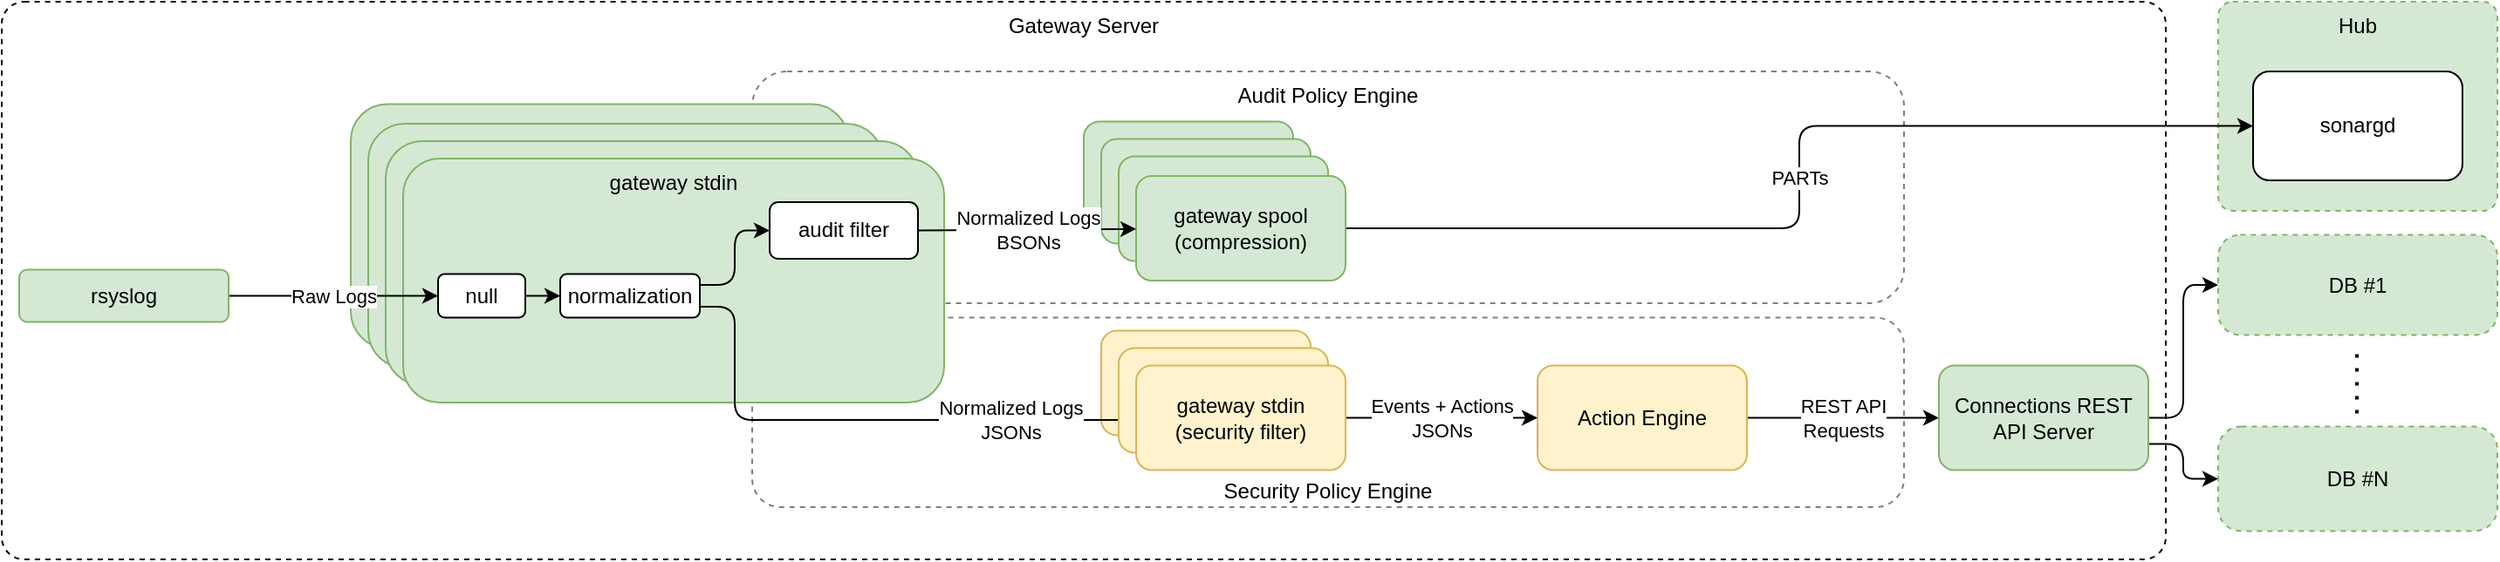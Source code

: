 <mxfile>
    <diagram id="FoD6juDsSQSBfaN3vFhz" name="Page-1">
        <mxGraphModel dx="1965" dy="926" grid="1" gridSize="10" guides="1" tooltips="1" connect="1" arrows="1" fold="1" page="1" pageScale="1" pageWidth="850" pageHeight="1100" math="0" shadow="0">
            <root>
                <mxCell id="0"/>
                <mxCell id="1" parent="0"/>
                <mxCell id="2" value="Gateway Server" style="rounded=1;whiteSpace=wrap;html=1;arcSize=4;verticalAlign=top;dashed=1;" parent="1" vertex="1">
                    <mxGeometry x="310" y="200" width="1240" height="320" as="geometry"/>
                </mxCell>
                <mxCell id="69" value="Audit Policy Engine" style="rounded=1;whiteSpace=wrap;html=1;dashed=1;verticalAlign=top;opacity=50;fillColor=none;labelPosition=center;verticalLabelPosition=middle;align=center;horizontal=1;" parent="1" vertex="1">
                    <mxGeometry x="740" y="240" width="660" height="132.97" as="geometry"/>
                </mxCell>
                <mxCell id="70" value="Security Policy Engine" style="rounded=1;whiteSpace=wrap;html=1;dashed=1;verticalAlign=bottom;opacity=50;fillColor=none;" parent="1" vertex="1">
                    <mxGeometry x="740" y="381.25" width="660" height="108.75" as="geometry"/>
                </mxCell>
                <mxCell id="58" value="" style="rounded=1;whiteSpace=wrap;html=1;fillColor=#d5e8d4;strokeColor=#82b366;verticalAlign=top;" parent="1" vertex="1">
                    <mxGeometry x="510" y="258.75" width="285" height="140" as="geometry"/>
                </mxCell>
                <mxCell id="57" value="" style="rounded=1;whiteSpace=wrap;html=1;fillColor=#d5e8d4;strokeColor=#82b366;verticalAlign=top;" parent="1" vertex="1">
                    <mxGeometry x="520" y="270" width="295" height="140" as="geometry"/>
                </mxCell>
                <mxCell id="56" value="" style="rounded=1;whiteSpace=wrap;html=1;fillColor=#d5e8d4;strokeColor=#82b366;verticalAlign=top;" parent="1" vertex="1">
                    <mxGeometry x="530" y="280" width="305" height="140" as="geometry"/>
                </mxCell>
                <mxCell id="13" value="gateway stdin" style="rounded=1;whiteSpace=wrap;html=1;fillColor=#d5e8d4;strokeColor=#82b366;verticalAlign=top;" parent="1" vertex="1">
                    <mxGeometry x="540" y="290" width="310" height="140" as="geometry"/>
                </mxCell>
                <mxCell id="46" value="Raw Logs" style="edgeStyle=none;html=1;exitX=1;exitY=0.5;exitDx=0;exitDy=0;entryX=0;entryY=0.5;entryDx=0;entryDy=0;" parent="1" source="18" target="28" edge="1">
                    <mxGeometry relative="1" as="geometry"/>
                </mxCell>
                <mxCell id="18" value="rsyslog" style="rounded=1;whiteSpace=wrap;html=1;fillColor=#d5e8d4;strokeColor=#82b366;" parent="1" vertex="1">
                    <mxGeometry x="320" y="353.75" width="120" height="30" as="geometry"/>
                </mxCell>
                <mxCell id="26" value="gateway stdin&lt;div&gt;(security events)&lt;/div&gt;" style="rounded=1;whiteSpace=wrap;html=1;fillColor=#fff2cc;strokeColor=#d6b656;" parent="1" vertex="1">
                    <mxGeometry x="940" y="388.75" width="120" height="60" as="geometry"/>
                </mxCell>
                <mxCell id="49" value="" style="edgeStyle=orthogonalEdgeStyle;html=1;exitX=1;exitY=0.25;exitDx=0;exitDy=0;entryX=0;entryY=0.5;entryDx=0;entryDy=0;" parent="1" source="72" target="29" edge="1">
                    <mxGeometry relative="1" as="geometry"/>
                </mxCell>
                <mxCell id="68" value="Normalized Logs&lt;br&gt;JSONs" style="edgeStyle=orthogonalEdgeStyle;html=1;exitX=1;exitY=0.75;exitDx=0;exitDy=0;entryX=0;entryY=0.5;entryDx=0;entryDy=0;" parent="1" source="72" target="64" edge="1">
                    <mxGeometry x="0.536" relative="1" as="geometry">
                        <Array as="points">
                            <mxPoint x="730" y="375"/>
                            <mxPoint x="730" y="440"/>
                        </Array>
                        <mxPoint as="offset"/>
                    </mxGeometry>
                </mxCell>
                <mxCell id="76" style="edgeStyle=none;html=1;exitX=1;exitY=0.5;exitDx=0;exitDy=0;entryX=0;entryY=0.5;entryDx=0;entryDy=0;" edge="1" parent="1" source="28" target="72">
                    <mxGeometry relative="1" as="geometry"/>
                </mxCell>
                <mxCell id="28" value="null" style="rounded=1;whiteSpace=wrap;html=1;" parent="1" vertex="1">
                    <mxGeometry x="560" y="356.25" width="50" height="25" as="geometry"/>
                </mxCell>
                <mxCell id="29" value="audit filter" style="rounded=1;whiteSpace=wrap;html=1;" parent="1" vertex="1">
                    <mxGeometry x="750" y="315" width="85" height="32.5" as="geometry"/>
                </mxCell>
                <mxCell id="38" value="Hub" style="rounded=1;whiteSpace=wrap;html=1;arcSize=7;verticalAlign=top;dashed=1;fillColor=#d5e8d4;strokeColor=#82b366;" parent="1" vertex="1">
                    <mxGeometry x="1580" y="200" width="160" height="120" as="geometry"/>
                </mxCell>
                <mxCell id="40" value="sonargd" style="rounded=1;whiteSpace=wrap;html=1;" parent="1" vertex="1">
                    <mxGeometry x="1600" y="240" width="120" height="62.5" as="geometry"/>
                </mxCell>
                <mxCell id="41" style="edgeStyle=orthogonalEdgeStyle;html=1;exitX=1;exitY=0.5;exitDx=0;exitDy=0;entryX=0;entryY=0.5;entryDx=0;entryDy=0;" parent="1" source="54" target="43" edge="1">
                    <mxGeometry relative="1" as="geometry">
                        <mxPoint x="1520" y="545" as="sourcePoint"/>
                        <mxPoint x="1610" y="432.5" as="targetPoint"/>
                    </mxGeometry>
                </mxCell>
                <mxCell id="42" style="edgeStyle=orthogonalEdgeStyle;html=1;entryX=0;entryY=0.5;entryDx=0;entryDy=0;exitX=1;exitY=0.75;exitDx=0;exitDy=0;" parent="1" source="54" target="44" edge="1">
                    <mxGeometry relative="1" as="geometry">
                        <mxPoint x="1520" y="560" as="sourcePoint"/>
                        <mxPoint x="1610" y="565" as="targetPoint"/>
                    </mxGeometry>
                </mxCell>
                <mxCell id="43" value="DB #1" style="rounded=1;whiteSpace=wrap;html=1;arcSize=22;verticalAlign=middle;dashed=1;fillColor=#d5e8d4;strokeColor=#82b366;" parent="1" vertex="1">
                    <mxGeometry x="1580" y="333.75" width="160" height="57.5" as="geometry"/>
                </mxCell>
                <mxCell id="44" value="DB #N" style="rounded=1;whiteSpace=wrap;html=1;arcSize=22;verticalAlign=middle;dashed=1;fillColor=#d5e8d4;strokeColor=#82b366;" parent="1" vertex="1">
                    <mxGeometry x="1580" y="443.75" width="160" height="60" as="geometry"/>
                </mxCell>
                <mxCell id="45" value="" style="endArrow=none;dashed=1;html=1;dashPattern=1 3;strokeWidth=2;fillColor=#fff2cc;strokeColor=#000000;" parent="1" edge="1">
                    <mxGeometry width="50" height="50" relative="1" as="geometry">
                        <mxPoint x="1659.5" y="436.25" as="sourcePoint"/>
                        <mxPoint x="1659.54" y="398.75" as="targetPoint"/>
                    </mxGeometry>
                </mxCell>
                <mxCell id="36" value="PARTs" style="edgeStyle=orthogonalEdgeStyle;html=1;entryX=0;entryY=0.5;entryDx=0;entryDy=0;exitX=1;exitY=0.5;exitDx=0;exitDy=0;" parent="1" source="62" target="40" edge="1">
                    <mxGeometry relative="1" as="geometry">
                        <mxPoint x="1270" y="279.774" as="targetPoint"/>
                        <mxPoint x="1150" y="330" as="sourcePoint"/>
                    </mxGeometry>
                </mxCell>
                <mxCell id="55" value="REST API&lt;div&gt;Requests&lt;/div&gt;" style="edgeStyle=none;html=1;exitX=1;exitY=0.5;exitDx=0;exitDy=0;entryX=0;entryY=0.5;entryDx=0;entryDy=0;" parent="1" source="52" target="54" edge="1">
                    <mxGeometry relative="1" as="geometry"/>
                </mxCell>
                <mxCell id="52" value="Action Engine" style="rounded=1;whiteSpace=wrap;html=1;fillColor=#fff2cc;strokeColor=#d6b656;" parent="1" vertex="1">
                    <mxGeometry x="1190" y="408.75" width="120" height="60" as="geometry"/>
                </mxCell>
                <mxCell id="54" value="Connections REST API Server" style="rounded=1;whiteSpace=wrap;html=1;fillColor=#d5e8d4;strokeColor=#82b366;" parent="1" vertex="1">
                    <mxGeometry x="1420" y="408.75" width="120" height="60" as="geometry"/>
                </mxCell>
                <mxCell id="59" value="gateway (spool)" style="rounded=1;whiteSpace=wrap;html=1;fillColor=#d5e8d4;strokeColor=#82b366;" parent="1" vertex="1">
                    <mxGeometry x="930" y="268.75" width="120" height="60" as="geometry"/>
                </mxCell>
                <mxCell id="60" value="gateway (spool)" style="rounded=1;whiteSpace=wrap;html=1;fillColor=#d5e8d4;strokeColor=#82b366;" parent="1" vertex="1">
                    <mxGeometry x="940" y="278.75" width="120" height="60" as="geometry"/>
                </mxCell>
                <mxCell id="61" value="gateway (spool)" style="rounded=1;whiteSpace=wrap;html=1;fillColor=#d5e8d4;strokeColor=#82b366;" parent="1" vertex="1">
                    <mxGeometry x="950" y="288.75" width="120" height="60" as="geometry"/>
                </mxCell>
                <mxCell id="62" value="gateway spool&lt;div&gt;(compression)&lt;/div&gt;" style="rounded=1;whiteSpace=wrap;html=1;fillColor=#d5e8d4;strokeColor=#82b366;" parent="1" vertex="1">
                    <mxGeometry x="960" y="300" width="120" height="60" as="geometry"/>
                </mxCell>
                <mxCell id="63" value="gateway stdin&lt;div&gt;(security events)&lt;/div&gt;" style="rounded=1;whiteSpace=wrap;html=1;fillColor=#fff2cc;strokeColor=#d6b656;" parent="1" vertex="1">
                    <mxGeometry x="950" y="398.75" width="120" height="60" as="geometry"/>
                </mxCell>
                <mxCell id="66" value="Events + Actions&lt;div&gt;JSONs&lt;/div&gt;" style="edgeStyle=none;html=1;exitX=1;exitY=0.5;exitDx=0;exitDy=0;entryX=0;entryY=0.5;entryDx=0;entryDy=0;" parent="1" source="64" target="52" edge="1">
                    <mxGeometry relative="1" as="geometry">
                        <mxPoint x="1110" y="438.75" as="sourcePoint"/>
                        <mxPoint x="1160" y="438.75" as="targetPoint"/>
                    </mxGeometry>
                </mxCell>
                <mxCell id="64" value="gateway stdin&lt;div&gt;(security filter)&lt;/div&gt;" style="rounded=1;whiteSpace=wrap;html=1;fillColor=#fff2cc;strokeColor=#d6b656;" parent="1" vertex="1">
                    <mxGeometry x="960" y="408.75" width="120" height="60" as="geometry"/>
                </mxCell>
                <mxCell id="72" value="normalization" style="rounded=1;whiteSpace=wrap;html=1;" vertex="1" parent="1">
                    <mxGeometry x="630" y="356.25" width="80" height="25" as="geometry"/>
                </mxCell>
                <mxCell id="75" value="Normalized Logs&lt;br&gt;BSONs" style="edgeStyle=none;html=1;exitX=1;exitY=0.5;exitDx=0;exitDy=0;" edge="1" parent="1" source="29" target="62">
                    <mxGeometry x="0.004" relative="1" as="geometry">
                        <mxPoint as="offset"/>
                    </mxGeometry>
                </mxCell>
            </root>
        </mxGraphModel>
    </diagram>
</mxfile>